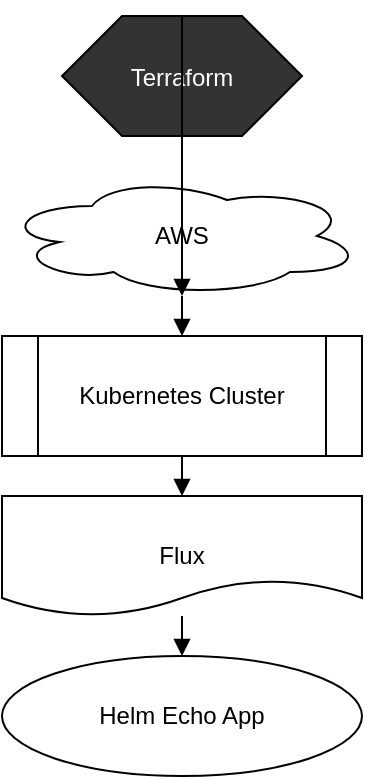 <mxfile version="24.7.17">
  <diagram name="Terraform Flow" id="z0gO2Xgm3VBBn4vOa2Fb">
    <mxGraphModel dx="1242" dy="802" grid="1" gridSize="10" guides="1" tooltips="1" connect="1" arrows="1" fold="1" page="1" pageScale="1" pageWidth="827" pageHeight="1169" math="0" shadow="0">
      <root>
        <mxCell id="0" />
        <mxCell id="1" parent="0" />
        <mxCell id="terraform" value="Terraform" style="shape=hexagon;fillColor=#333333;fontColor=#ffffff" parent="1" vertex="1">
          <mxGeometry x="300" y="20" width="120" height="60" as="geometry" />
        </mxCell>
        <mxCell id="cloud" value="AWS" style="shape=cloud;whiteSpace=wrap;html=1;" parent="1" vertex="1">
          <mxGeometry x="270" y="100" width="180" height="60" as="geometry" />
        </mxCell>
        <mxCell id="k8s" value="Kubernetes Cluster" style="shape=process;whiteSpace=wrap;html=1;" parent="1" vertex="1">
          <mxGeometry x="270" y="180" width="180" height="60" as="geometry" />
        </mxCell>
        <mxCell id="flux" value="Flux" style="shape=document;whiteSpace=wrap;html=1;" parent="1" vertex="1">
          <mxGeometry x="270" y="260" width="180" height="60" as="geometry" />
        </mxCell>
        <mxCell id="helm" value="Helm Echo App" style="shape=ellipse;whiteSpace=wrap;html=1;" parent="1" vertex="1">
          <mxGeometry x="270" y="340" width="180" height="60" as="geometry" />
        </mxCell>
        <mxCell id="e1" style="endArrow=block;html=1;entryX=0.5;entryY=1;exitX=0.5;exitY=0;" parent="1" source="terraform" target="cloud" edge="1">
          <mxGeometry relative="1" as="geometry" />
        </mxCell>
        <mxCell id="e2" style="endArrow=block;html=1;" parent="1" source="cloud" target="k8s" edge="1">
          <mxGeometry relative="1" as="geometry" />
        </mxCell>
        <mxCell id="e3" style="endArrow=block;html=1;" parent="1" source="k8s" target="flux" edge="1">
          <mxGeometry relative="1" as="geometry" />
        </mxCell>
        <mxCell id="e4" style="endArrow=block;html=1;" parent="1" source="flux" target="helm" edge="1">
          <mxGeometry relative="1" as="geometry" />
        </mxCell>
      </root>
    </mxGraphModel>
  </diagram>
</mxfile>
